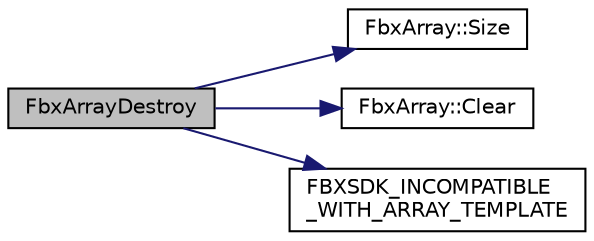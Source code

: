 digraph "FbxArrayDestroy"
{
  edge [fontname="Helvetica",fontsize="10",labelfontname="Helvetica",labelfontsize="10"];
  node [fontname="Helvetica",fontsize="10",shape=record];
  rankdir="LR";
  Node7 [label="FbxArrayDestroy",height=0.2,width=0.4,color="black", fillcolor="grey75", style="filled", fontcolor="black"];
  Node7 -> Node8 [color="midnightblue",fontsize="10",style="solid",fontname="Helvetica"];
  Node8 [label="FbxArray::Size",height=0.2,width=0.4,color="black", fillcolor="white", style="filled",URL="$class_fbx_array.html#aa76a0ceaf4b13a2acec7c0cdd1c08362"];
  Node7 -> Node9 [color="midnightblue",fontsize="10",style="solid",fontname="Helvetica"];
  Node9 [label="FbxArray::Clear",height=0.2,width=0.4,color="black", fillcolor="white", style="filled",URL="$class_fbx_array.html#afeb2b8c53e6364a2d7a82b7a9f7de75f"];
  Node7 -> Node10 [color="midnightblue",fontsize="10",style="solid",fontname="Helvetica"];
  Node10 [label="FBXSDK_INCOMPATIBLE\l_WITH_ARRAY_TEMPLATE",height=0.2,width=0.4,color="black", fillcolor="white", style="filled",URL="$fbxarray_8h.html#a27456a4f4beaf9d9470d120b54de6241",tooltip="Make sure to break build if someone try to make FbxArray<FbxArray<T>>, which is not supported..."];
}
